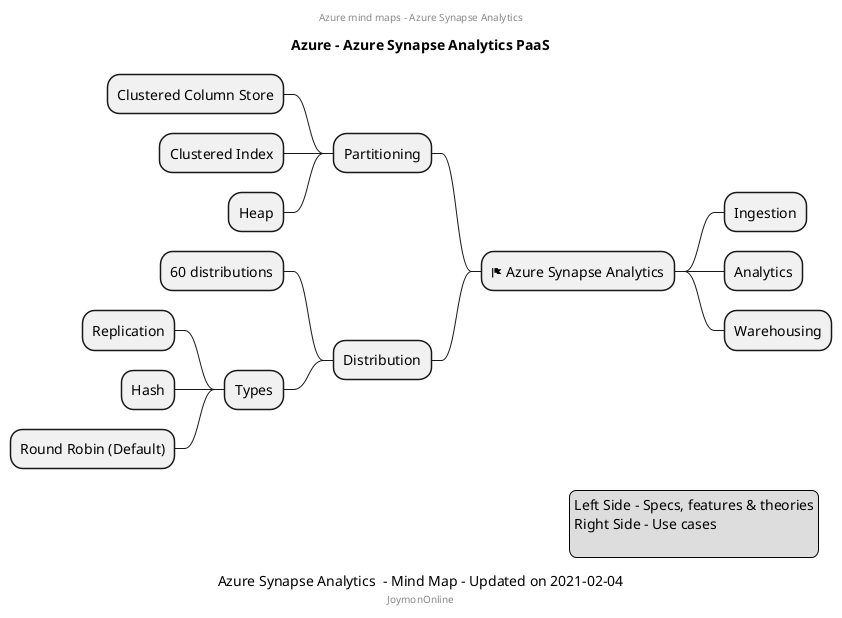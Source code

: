 @startmindmap
center header
Azure mind maps - Azure Synapse Analytics 
endheader
title Azure - Azure Synapse Analytics PaaS

* <&flag> Azure Synapse Analytics
** Ingestion
** Analytics
** Warehousing
left side
** Partitioning
*** Clustered Column Store
*** Clustered Index
*** Heap
** Distribution
*** 60 distributions
*** Types
**** Replication
**** Hash
**** Round Robin (Default)
caption Azure Synapse Analytics  - Mind Map - Updated on 2021-02-04
center footer JoymonOnline

legend right
  Left Side - Specs, features & theories
  Right Side - Use cases
  
endlegend

@endmindmap